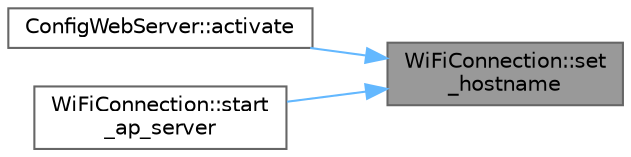 digraph "WiFiConnection::set_hostname"
{
 // LATEX_PDF_SIZE
  bgcolor="transparent";
  edge [fontname=Helvetica,fontsize=10,labelfontname=Helvetica,labelfontsize=10];
  node [fontname=Helvetica,fontsize=10,shape=box,height=0.2,width=0.4];
  rankdir="RL";
  Node1 [id="Node000001",label="WiFiConnection::set\l_hostname",height=0.2,width=0.4,color="gray40", fillcolor="grey60", style="filled", fontcolor="black",tooltip=" "];
  Node1 -> Node2 [id="edge1_Node000001_Node000002",dir="back",color="steelblue1",style="solid",tooltip=" "];
  Node2 [id="Node000002",label="ConfigWebServer::activate",height=0.2,width=0.4,color="grey40", fillcolor="white", style="filled",URL="$class_config_web_server.html#a5fba48f2cf78029036a923eb27bc0674",tooltip=" "];
  Node1 -> Node3 [id="edge2_Node000001_Node000003",dir="back",color="steelblue1",style="solid",tooltip=" "];
  Node3 [id="Node000003",label="WiFiConnection::start\l_ap_server",height=0.2,width=0.4,color="grey40", fillcolor="white", style="filled",URL="$class_wi_fi_connection.html#a9c74f99f9d6d47dcafba4d0e8e677304",tooltip=" "];
}
